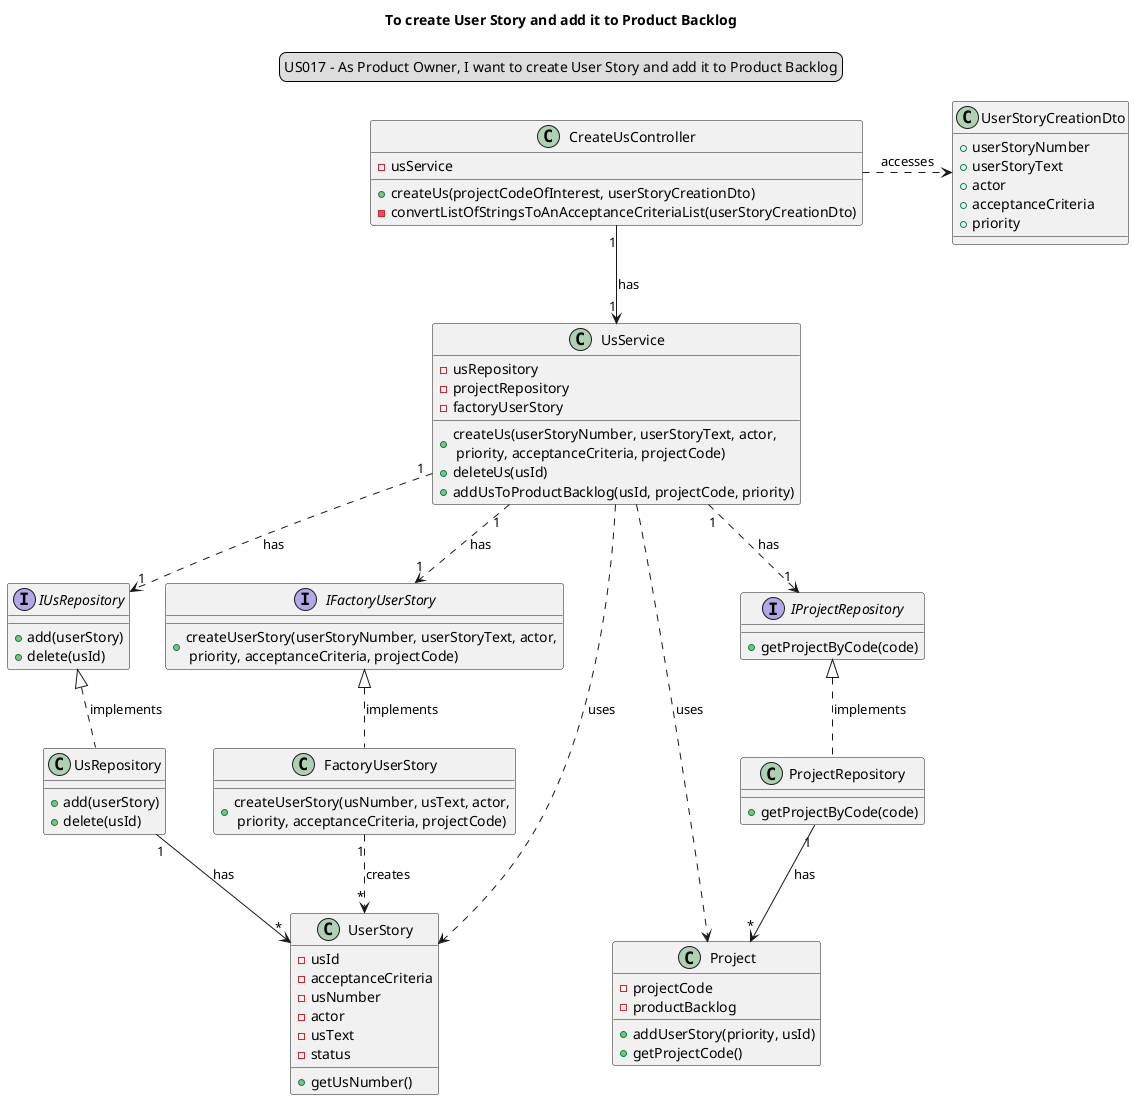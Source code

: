 @startuml
'https://plantuml.com/sequence-diagram
legend top
US017 - As Product Owner, I want to create User Story and add it to Product Backlog
end legend
skinparam sequenceMessageAlign center
title To create User Story and add it to Product Backlog


class "CreateUsController" {
- usService
+ createUs(projectCodeOfInterest, userStoryCreationDto)
-convertListOfStringsToAnAcceptanceCriteriaList(userStoryCreationDto)
}

class "UserStoryCreationDto"{
+userStoryNumber
+userStoryText
+actor
+acceptanceCriteria
+priority
}

class "UsService" {
- usRepository
- projectRepository
- factoryUserStory
+ createUs(userStoryNumber, userStoryText, actor,\n priority, acceptanceCriteria, projectCode)
+ deleteUs(usId)
+ addUsToProductBacklog(usId, projectCode, priority)
}

interface "IFactoryUserStory" {
+ createUserStory(userStoryNumber, userStoryText, actor,\n priority, acceptanceCriteria, projectCode)
}

class "FactoryUserStory"{
+ createUserStory(usNumber, usText, actor,\n priority, acceptanceCriteria, projectCode)
}

interface "IProjectRepository"{
+getProjectByCode(code)
}

class "ProjectRepository"{
+getProjectByCode(code)
}

interface "IUsRepository"{
+add(userStory)
+delete(usId)
}

class "UsRepository"{
+add(userStory)
+delete(usId)
}

class "Project"{
-projectCode
-productBacklog
+ addUserStory(priority, usId)
+ getProjectCode()
}

class "UserStory"{
- usId
- acceptanceCriteria
- usNumber
- actor
- usText
- status
+ getUsNumber()
}


"CreateUsController" .> "UserStoryCreationDto": accesses
"CreateUsController" "1"-->"1" "UsService": has

"UsService" "1" ..> "1" "IFactoryUserStory": has
"IFactoryUserStory" <|.. "FactoryUserStory": implements
"FactoryUserStory" "1"..>"*" "UserStory": creates


"UsService" "1" ..> "1" "IProjectRepository": has
"IProjectRepository" <|.. "ProjectRepository": implements
"ProjectRepository" "1"-->"*" "Project": has

"UsService" "1" ..> "1" "IUsRepository": has
"IUsRepository" <|.. "UsRepository": implements
"UsRepository" "1"-->"*" "UserStory": has

"UsService" ..> "UserStory": uses
"UsService" ..> "Project": uses



/'







"CreateUsController" "1"-->"1" "ProjectService": has
"CreateUsController" ..>"ProjectDto": uses
"ProjectService" ..> "Project": uses
"ProjectService" "1"-->"1" "IProjectRepository": contains

"Project" "1"-->"1" "ProductBacklog": has
"UsService" "1"-->"1" "IFactoryUserStory": has

"UsService" "1"-->"1" "IUsRepository": contains
"IUsRepository" "1"-->"*" "UserStory": has
"UserStoryCreationDto" <.. "IFactoryUserStory": uses'/
@enduml